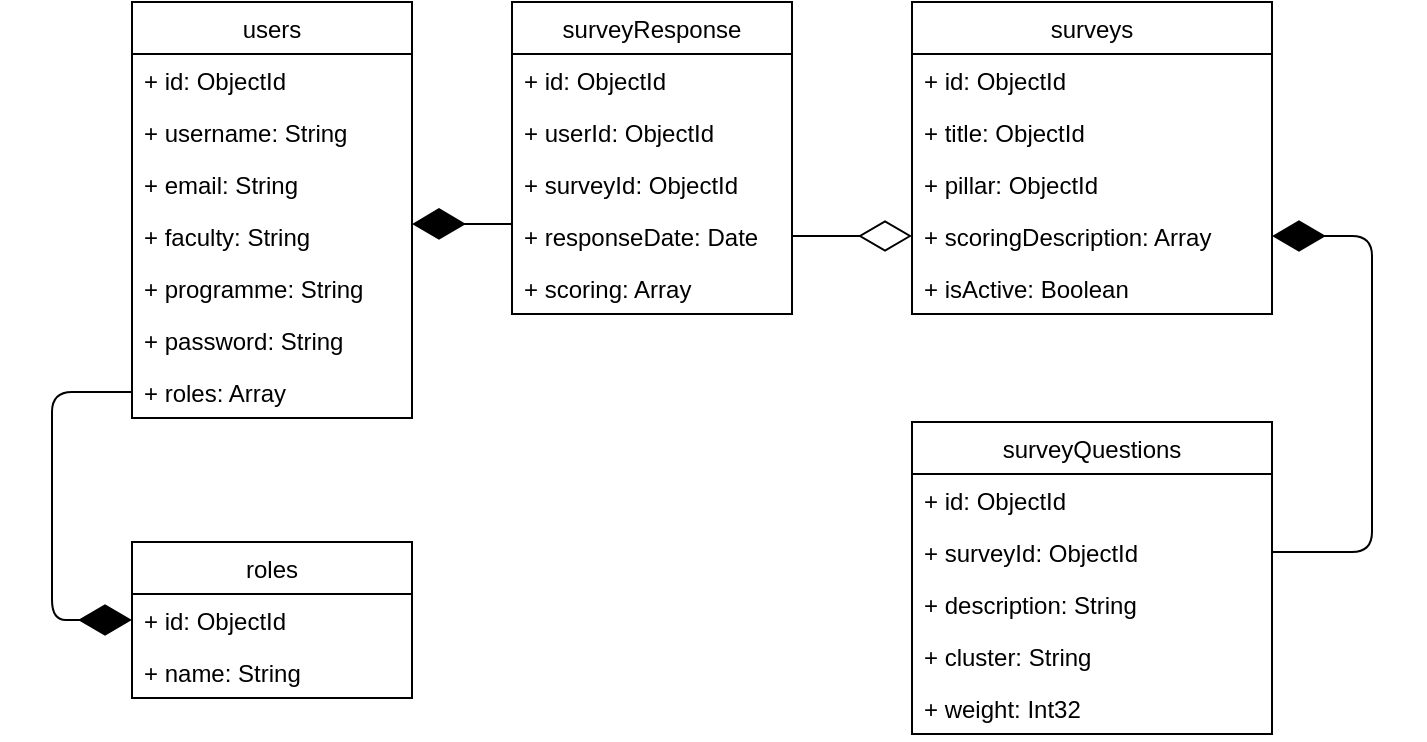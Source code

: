 <mxfile version="12.1.7" type="device" pages="1"><diagram id="KjeQDCXVWMAh6nXp53A3" name="Page-1"><mxGraphModel dx="1186" dy="875" grid="1" gridSize="10" guides="1" tooltips="1" connect="1" arrows="1" fold="1" page="1" pageScale="1" pageWidth="827" pageHeight="1169" math="0" shadow="0"><root><mxCell id="0"/><mxCell id="1" parent="0"/><mxCell id="Y5lfN9v1E54hAEEAa7Ec-112" value="users" style="swimlane;fontStyle=0;childLayout=stackLayout;horizontal=1;startSize=26;fillColor=none;horizontalStack=0;resizeParent=1;resizeParentMax=0;resizeLast=0;collapsible=1;marginBottom=0;align=center;" vertex="1" parent="1"><mxGeometry x="170" y="520" width="140" height="208" as="geometry"><mxRectangle x="80" y="530" width="60" height="26" as="alternateBounds"/></mxGeometry></mxCell><mxCell id="Y5lfN9v1E54hAEEAa7Ec-113" value="+ id: ObjectId" style="text;strokeColor=none;fillColor=none;align=left;verticalAlign=top;spacingLeft=4;spacingRight=4;overflow=hidden;rotatable=0;points=[[0,0.5],[1,0.5]];portConstraint=eastwest;" vertex="1" parent="Y5lfN9v1E54hAEEAa7Ec-112"><mxGeometry y="26" width="140" height="26" as="geometry"/></mxCell><mxCell id="Y5lfN9v1E54hAEEAa7Ec-114" value="+ username: String" style="text;strokeColor=none;fillColor=none;align=left;verticalAlign=top;spacingLeft=4;spacingRight=4;overflow=hidden;rotatable=0;points=[[0,0.5],[1,0.5]];portConstraint=eastwest;" vertex="1" parent="Y5lfN9v1E54hAEEAa7Ec-112"><mxGeometry y="52" width="140" height="26" as="geometry"/></mxCell><mxCell id="Y5lfN9v1E54hAEEAa7Ec-115" value="+ email: String" style="text;strokeColor=none;fillColor=none;align=left;verticalAlign=top;spacingLeft=4;spacingRight=4;overflow=hidden;rotatable=0;points=[[0,0.5],[1,0.5]];portConstraint=eastwest;" vertex="1" parent="Y5lfN9v1E54hAEEAa7Ec-112"><mxGeometry y="78" width="140" height="26" as="geometry"/></mxCell><mxCell id="Y5lfN9v1E54hAEEAa7Ec-116" value="+ faculty: String" style="text;strokeColor=none;fillColor=none;align=left;verticalAlign=top;spacingLeft=4;spacingRight=4;overflow=hidden;rotatable=0;points=[[0,0.5],[1,0.5]];portConstraint=eastwest;" vertex="1" parent="Y5lfN9v1E54hAEEAa7Ec-112"><mxGeometry y="104" width="140" height="26" as="geometry"/></mxCell><mxCell id="Y5lfN9v1E54hAEEAa7Ec-117" value="+ programme: String" style="text;strokeColor=none;fillColor=none;align=left;verticalAlign=top;spacingLeft=4;spacingRight=4;overflow=hidden;rotatable=0;points=[[0,0.5],[1,0.5]];portConstraint=eastwest;" vertex="1" parent="Y5lfN9v1E54hAEEAa7Ec-112"><mxGeometry y="130" width="140" height="26" as="geometry"/></mxCell><mxCell id="Y5lfN9v1E54hAEEAa7Ec-118" value="+ password: String" style="text;strokeColor=none;fillColor=none;align=left;verticalAlign=top;spacingLeft=4;spacingRight=4;overflow=hidden;rotatable=0;points=[[0,0.5],[1,0.5]];portConstraint=eastwest;" vertex="1" parent="Y5lfN9v1E54hAEEAa7Ec-112"><mxGeometry y="156" width="140" height="26" as="geometry"/></mxCell><mxCell id="Y5lfN9v1E54hAEEAa7Ec-119" value="+ roles: Array" style="text;strokeColor=none;fillColor=none;align=left;verticalAlign=top;spacingLeft=4;spacingRight=4;overflow=hidden;rotatable=0;points=[[0,0.5],[1,0.5]];portConstraint=eastwest;" vertex="1" parent="Y5lfN9v1E54hAEEAa7Ec-112"><mxGeometry y="182" width="140" height="26" as="geometry"/></mxCell><mxCell id="Y5lfN9v1E54hAEEAa7Ec-120" value="roles" style="swimlane;fontStyle=0;childLayout=stackLayout;horizontal=1;startSize=26;fillColor=none;horizontalStack=0;resizeParent=1;resizeParentMax=0;resizeLast=0;collapsible=1;marginBottom=0;align=center;" vertex="1" parent="1"><mxGeometry x="170" y="790" width="140" height="78" as="geometry"><mxRectangle x="80" y="530" width="60" height="26" as="alternateBounds"/></mxGeometry></mxCell><mxCell id="Y5lfN9v1E54hAEEAa7Ec-121" value="+ id: ObjectId" style="text;strokeColor=none;fillColor=none;align=left;verticalAlign=top;spacingLeft=4;spacingRight=4;overflow=hidden;rotatable=0;points=[[0,0.5],[1,0.5]];portConstraint=eastwest;" vertex="1" parent="Y5lfN9v1E54hAEEAa7Ec-120"><mxGeometry y="26" width="140" height="26" as="geometry"/></mxCell><mxCell id="Y5lfN9v1E54hAEEAa7Ec-122" value="+ name: String" style="text;strokeColor=none;fillColor=none;align=left;verticalAlign=top;spacingLeft=4;spacingRight=4;overflow=hidden;rotatable=0;points=[[0,0.5],[1,0.5]];portConstraint=eastwest;" vertex="1" parent="Y5lfN9v1E54hAEEAa7Ec-120"><mxGeometry y="52" width="140" height="26" as="geometry"/></mxCell><mxCell id="Y5lfN9v1E54hAEEAa7Ec-128" value="" style="endArrow=diamondThin;endFill=1;endSize=24;html=1;exitX=0;exitY=0.5;exitDx=0;exitDy=0;edgeStyle=elbowEdgeStyle;entryX=0;entryY=0.5;entryDx=0;entryDy=0;" edge="1" parent="1" source="Y5lfN9v1E54hAEEAa7Ec-119" target="Y5lfN9v1E54hAEEAa7Ec-121"><mxGeometry width="160" relative="1" as="geometry"><mxPoint x="410" y="700" as="sourcePoint"/><mxPoint x="345" y="800" as="targetPoint"/><Array as="points"><mxPoint x="130" y="770"/></Array></mxGeometry></mxCell><mxCell id="Y5lfN9v1E54hAEEAa7Ec-129" value="surveyResponse" style="swimlane;fontStyle=0;childLayout=stackLayout;horizontal=1;startSize=26;fillColor=none;horizontalStack=0;resizeParent=1;resizeParentMax=0;resizeLast=0;collapsible=1;marginBottom=0;align=center;" vertex="1" parent="1"><mxGeometry x="360" y="520" width="140" height="156" as="geometry"><mxRectangle x="80" y="530" width="60" height="26" as="alternateBounds"/></mxGeometry></mxCell><mxCell id="Y5lfN9v1E54hAEEAa7Ec-130" value="+ id: ObjectId" style="text;strokeColor=none;fillColor=none;align=left;verticalAlign=top;spacingLeft=4;spacingRight=4;overflow=hidden;rotatable=0;points=[[0,0.5],[1,0.5]];portConstraint=eastwest;" vertex="1" parent="Y5lfN9v1E54hAEEAa7Ec-129"><mxGeometry y="26" width="140" height="26" as="geometry"/></mxCell><mxCell id="Y5lfN9v1E54hAEEAa7Ec-131" value="+ userId: ObjectId" style="text;strokeColor=none;fillColor=none;align=left;verticalAlign=top;spacingLeft=4;spacingRight=4;overflow=hidden;rotatable=0;points=[[0,0.5],[1,0.5]];portConstraint=eastwest;" vertex="1" parent="Y5lfN9v1E54hAEEAa7Ec-129"><mxGeometry y="52" width="140" height="26" as="geometry"/></mxCell><mxCell id="Y5lfN9v1E54hAEEAa7Ec-132" value="+ surveyId: ObjectId" style="text;strokeColor=none;fillColor=none;align=left;verticalAlign=top;spacingLeft=4;spacingRight=4;overflow=hidden;rotatable=0;points=[[0,0.5],[1,0.5]];portConstraint=eastwest;" vertex="1" parent="Y5lfN9v1E54hAEEAa7Ec-129"><mxGeometry y="78" width="140" height="26" as="geometry"/></mxCell><mxCell id="Y5lfN9v1E54hAEEAa7Ec-133" value="+ responseDate: Date" style="text;strokeColor=none;fillColor=none;align=left;verticalAlign=top;spacingLeft=4;spacingRight=4;overflow=hidden;rotatable=0;points=[[0,0.5],[1,0.5]];portConstraint=eastwest;" vertex="1" parent="Y5lfN9v1E54hAEEAa7Ec-129"><mxGeometry y="104" width="140" height="26" as="geometry"/></mxCell><mxCell id="Y5lfN9v1E54hAEEAa7Ec-134" value="+ scoring: Array" style="text;strokeColor=none;fillColor=none;align=left;verticalAlign=top;spacingLeft=4;spacingRight=4;overflow=hidden;rotatable=0;points=[[0,0.5],[1,0.5]];portConstraint=eastwest;" vertex="1" parent="Y5lfN9v1E54hAEEAa7Ec-129"><mxGeometry y="130" width="140" height="26" as="geometry"/></mxCell><mxCell id="Y5lfN9v1E54hAEEAa7Ec-138" value="" style="endArrow=diamondThin;endFill=1;endSize=24;html=1;entryX=1;entryY=0.269;entryDx=0;entryDy=0;entryPerimeter=0;exitX=0;exitY=0.269;exitDx=0;exitDy=0;exitPerimeter=0;" edge="1" parent="1" source="Y5lfN9v1E54hAEEAa7Ec-133" target="Y5lfN9v1E54hAEEAa7Ec-116"><mxGeometry width="160" relative="1" as="geometry"><mxPoint x="330" y="740" as="sourcePoint"/><mxPoint x="490" y="740" as="targetPoint"/></mxGeometry></mxCell><mxCell id="Y5lfN9v1E54hAEEAa7Ec-139" value="surveys" style="swimlane;fontStyle=0;childLayout=stackLayout;horizontal=1;startSize=26;fillColor=none;horizontalStack=0;resizeParent=1;resizeParentMax=0;resizeLast=0;collapsible=1;marginBottom=0;align=center;" vertex="1" parent="1"><mxGeometry x="560" y="520" width="180" height="156" as="geometry"><mxRectangle x="80" y="530" width="60" height="26" as="alternateBounds"/></mxGeometry></mxCell><mxCell id="Y5lfN9v1E54hAEEAa7Ec-140" value="+ id: ObjectId" style="text;strokeColor=none;fillColor=none;align=left;verticalAlign=top;spacingLeft=4;spacingRight=4;overflow=hidden;rotatable=0;points=[[0,0.5],[1,0.5]];portConstraint=eastwest;" vertex="1" parent="Y5lfN9v1E54hAEEAa7Ec-139"><mxGeometry y="26" width="180" height="26" as="geometry"/></mxCell><mxCell id="Y5lfN9v1E54hAEEAa7Ec-141" value="+ title: ObjectId" style="text;strokeColor=none;fillColor=none;align=left;verticalAlign=top;spacingLeft=4;spacingRight=4;overflow=hidden;rotatable=0;points=[[0,0.5],[1,0.5]];portConstraint=eastwest;" vertex="1" parent="Y5lfN9v1E54hAEEAa7Ec-139"><mxGeometry y="52" width="180" height="26" as="geometry"/></mxCell><mxCell id="Y5lfN9v1E54hAEEAa7Ec-142" value="+ pillar: ObjectId" style="text;strokeColor=none;fillColor=none;align=left;verticalAlign=top;spacingLeft=4;spacingRight=4;overflow=hidden;rotatable=0;points=[[0,0.5],[1,0.5]];portConstraint=eastwest;" vertex="1" parent="Y5lfN9v1E54hAEEAa7Ec-139"><mxGeometry y="78" width="180" height="26" as="geometry"/></mxCell><mxCell id="Y5lfN9v1E54hAEEAa7Ec-143" value="+ scoringDescription: Array" style="text;strokeColor=none;fillColor=none;align=left;verticalAlign=top;spacingLeft=4;spacingRight=4;overflow=hidden;rotatable=0;points=[[0,0.5],[1,0.5]];portConstraint=eastwest;" vertex="1" parent="Y5lfN9v1E54hAEEAa7Ec-139"><mxGeometry y="104" width="180" height="26" as="geometry"/></mxCell><mxCell id="Y5lfN9v1E54hAEEAa7Ec-144" value="+ isActive: Boolean" style="text;strokeColor=none;fillColor=none;align=left;verticalAlign=top;spacingLeft=4;spacingRight=4;overflow=hidden;rotatable=0;points=[[0,0.5],[1,0.5]];portConstraint=eastwest;" vertex="1" parent="Y5lfN9v1E54hAEEAa7Ec-139"><mxGeometry y="130" width="180" height="26" as="geometry"/></mxCell><mxCell id="Y5lfN9v1E54hAEEAa7Ec-146" value="surveyQuestions" style="swimlane;fontStyle=0;childLayout=stackLayout;horizontal=1;startSize=26;fillColor=none;horizontalStack=0;resizeParent=1;resizeParentMax=0;resizeLast=0;collapsible=1;marginBottom=0;align=center;" vertex="1" parent="1"><mxGeometry x="560" y="730" width="180" height="156" as="geometry"><mxRectangle x="80" y="530" width="60" height="26" as="alternateBounds"/></mxGeometry></mxCell><mxCell id="Y5lfN9v1E54hAEEAa7Ec-147" value="+ id: ObjectId" style="text;strokeColor=none;fillColor=none;align=left;verticalAlign=top;spacingLeft=4;spacingRight=4;overflow=hidden;rotatable=0;points=[[0,0.5],[1,0.5]];portConstraint=eastwest;" vertex="1" parent="Y5lfN9v1E54hAEEAa7Ec-146"><mxGeometry y="26" width="180" height="26" as="geometry"/></mxCell><mxCell id="Y5lfN9v1E54hAEEAa7Ec-148" value="+ surveyId: ObjectId" style="text;strokeColor=none;fillColor=none;align=left;verticalAlign=top;spacingLeft=4;spacingRight=4;overflow=hidden;rotatable=0;points=[[0,0.5],[1,0.5]];portConstraint=eastwest;" vertex="1" parent="Y5lfN9v1E54hAEEAa7Ec-146"><mxGeometry y="52" width="180" height="26" as="geometry"/></mxCell><mxCell id="Y5lfN9v1E54hAEEAa7Ec-149" value="+ description: String" style="text;strokeColor=none;fillColor=none;align=left;verticalAlign=top;spacingLeft=4;spacingRight=4;overflow=hidden;rotatable=0;points=[[0,0.5],[1,0.5]];portConstraint=eastwest;" vertex="1" parent="Y5lfN9v1E54hAEEAa7Ec-146"><mxGeometry y="78" width="180" height="26" as="geometry"/></mxCell><mxCell id="Y5lfN9v1E54hAEEAa7Ec-150" value="+ cluster: String" style="text;strokeColor=none;fillColor=none;align=left;verticalAlign=top;spacingLeft=4;spacingRight=4;overflow=hidden;rotatable=0;points=[[0,0.5],[1,0.5]];portConstraint=eastwest;" vertex="1" parent="Y5lfN9v1E54hAEEAa7Ec-146"><mxGeometry y="104" width="180" height="26" as="geometry"/></mxCell><mxCell id="Y5lfN9v1E54hAEEAa7Ec-151" value="+ weight: Int32" style="text;strokeColor=none;fillColor=none;align=left;verticalAlign=top;spacingLeft=4;spacingRight=4;overflow=hidden;rotatable=0;points=[[0,0.5],[1,0.5]];portConstraint=eastwest;" vertex="1" parent="Y5lfN9v1E54hAEEAa7Ec-146"><mxGeometry y="130" width="180" height="26" as="geometry"/></mxCell><mxCell id="Y5lfN9v1E54hAEEAa7Ec-152" value="" style="endArrow=diamondThin;endFill=0;endSize=24;html=1;entryX=0;entryY=0.5;entryDx=0;entryDy=0;exitX=1;exitY=0.5;exitDx=0;exitDy=0;" edge="1" parent="1" source="Y5lfN9v1E54hAEEAa7Ec-133" target="Y5lfN9v1E54hAEEAa7Ec-143"><mxGeometry width="160" relative="1" as="geometry"><mxPoint x="400" y="760" as="sourcePoint"/><mxPoint x="560" y="760" as="targetPoint"/></mxGeometry></mxCell><mxCell id="Y5lfN9v1E54hAEEAa7Ec-153" value="" style="endArrow=diamondThin;endFill=1;endSize=24;html=1;entryX=1;entryY=0.5;entryDx=0;entryDy=0;exitX=1;exitY=0.5;exitDx=0;exitDy=0;edgeStyle=elbowEdgeStyle;" edge="1" parent="1" source="Y5lfN9v1E54hAEEAa7Ec-148" target="Y5lfN9v1E54hAEEAa7Ec-143"><mxGeometry width="160" relative="1" as="geometry"><mxPoint x="907" y="729.494" as="sourcePoint"/><mxPoint x="797" y="729.494" as="targetPoint"/><Array as="points"><mxPoint x="790" y="760"/></Array></mxGeometry></mxCell></root></mxGraphModel></diagram></mxfile>